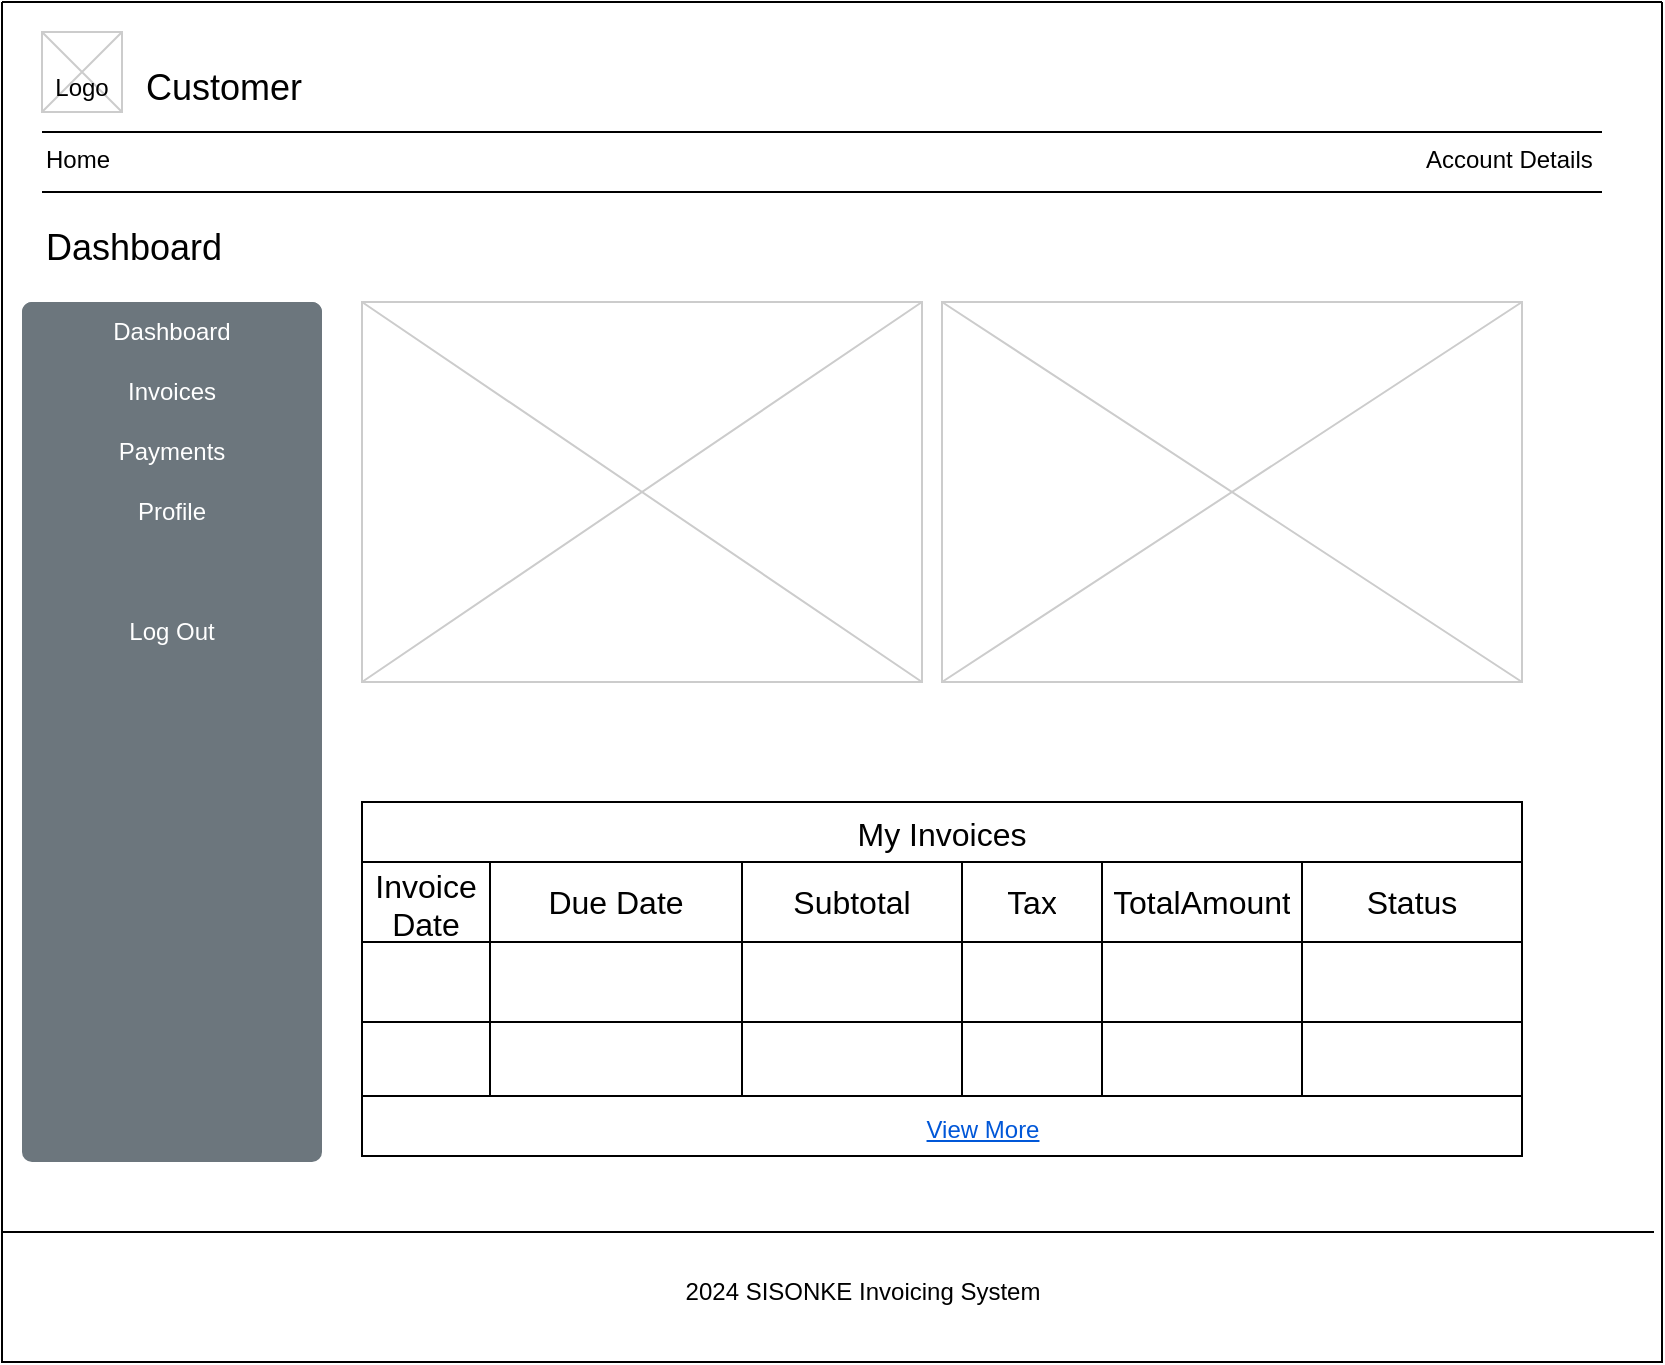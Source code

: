 <mxfile version="24.5.2" type="device">
  <diagram name="Page-1" id="f1b7ffb7-ca1e-a977-7cf5-a751b3c06c05">
    <mxGraphModel dx="1290" dy="557" grid="1" gridSize="10" guides="1" tooltips="1" connect="1" arrows="1" fold="1" page="1" pageScale="1" pageWidth="826" pageHeight="1169" background="none" math="0" shadow="0">
      <root>
        <mxCell id="0" />
        <mxCell id="1" parent="0" />
        <mxCell id="ylPcNcEXOAvtPoZ6D2o4-75" value="" style="swimlane;startSize=0;" parent="1" vertex="1">
          <mxGeometry width="830" height="680" as="geometry" />
        </mxCell>
        <mxCell id="ylPcNcEXOAvtPoZ6D2o4-73" value="" style="line;strokeWidth=1" parent="ylPcNcEXOAvtPoZ6D2o4-75" vertex="1">
          <mxGeometry y="610" width="826" height="10" as="geometry" />
        </mxCell>
        <mxCell id="IT6R43uDP_cXyjZSx9Ry-31" value="" style="html=1;shadow=0;dashed=0;shape=mxgraph.bootstrap.rrect;rSize=5;strokeColor=none;html=1;whiteSpace=wrap;fillColor=#6C767D;fontColor=#ffffff;sketch=0;" vertex="1" parent="ylPcNcEXOAvtPoZ6D2o4-75">
          <mxGeometry x="10" y="150" width="150" height="430" as="geometry" />
        </mxCell>
        <mxCell id="IT6R43uDP_cXyjZSx9Ry-32" value="Dashboard" style="strokeColor=inherit;fillColor=inherit;gradientColor=inherit;fontColor=inherit;html=1;shadow=0;dashed=0;shape=mxgraph.bootstrap.topButton;rSize=5;perimeter=none;whiteSpace=wrap;resizeWidth=1;sketch=0;" vertex="1" parent="IT6R43uDP_cXyjZSx9Ry-31">
          <mxGeometry width="150" height="30" relative="1" as="geometry" />
        </mxCell>
        <mxCell id="IT6R43uDP_cXyjZSx9Ry-33" value="Invoices" style="strokeColor=inherit;fillColor=inherit;gradientColor=inherit;fontColor=inherit;html=1;shadow=0;dashed=0;perimeter=none;whiteSpace=wrap;resizeWidth=1;sketch=0;" vertex="1" parent="IT6R43uDP_cXyjZSx9Ry-31">
          <mxGeometry width="150" height="30" relative="1" as="geometry">
            <mxPoint y="30" as="offset" />
          </mxGeometry>
        </mxCell>
        <mxCell id="IT6R43uDP_cXyjZSx9Ry-34" value="Payments" style="strokeColor=inherit;fillColor=inherit;gradientColor=inherit;fontColor=inherit;html=1;shadow=0;dashed=0;perimeter=none;whiteSpace=wrap;resizeWidth=1;sketch=0;" vertex="1" parent="IT6R43uDP_cXyjZSx9Ry-31">
          <mxGeometry width="150" height="30" relative="1" as="geometry">
            <mxPoint y="60" as="offset" />
          </mxGeometry>
        </mxCell>
        <mxCell id="IT6R43uDP_cXyjZSx9Ry-35" value="Profile" style="strokeColor=inherit;fillColor=inherit;gradientColor=inherit;fontColor=inherit;html=1;shadow=0;dashed=0;perimeter=none;whiteSpace=wrap;resizeWidth=1;sketch=0;" vertex="1" parent="IT6R43uDP_cXyjZSx9Ry-31">
          <mxGeometry width="150" height="30" relative="1" as="geometry">
            <mxPoint y="90" as="offset" />
          </mxGeometry>
        </mxCell>
        <mxCell id="IT6R43uDP_cXyjZSx9Ry-36" value="" style="strokeColor=inherit;fillColor=inherit;gradientColor=inherit;fontColor=inherit;html=1;shadow=0;dashed=0;perimeter=none;whiteSpace=wrap;resizeWidth=1;sketch=0;" vertex="1" parent="IT6R43uDP_cXyjZSx9Ry-31">
          <mxGeometry width="150" height="30" relative="1" as="geometry">
            <mxPoint y="120" as="offset" />
          </mxGeometry>
        </mxCell>
        <mxCell id="IT6R43uDP_cXyjZSx9Ry-37" value="Log Out" style="strokeColor=inherit;fillColor=inherit;gradientColor=inherit;fontColor=inherit;html=1;shadow=0;dashed=0;shape=mxgraph.bootstrap.bottomButton;rSize=5;perimeter=none;whiteSpace=wrap;resizeWidth=1;resizeHeight=0;sketch=0;" vertex="1" parent="IT6R43uDP_cXyjZSx9Ry-31">
          <mxGeometry y="1" width="150" height="30" relative="1" as="geometry">
            <mxPoint y="-280" as="offset" />
          </mxGeometry>
        </mxCell>
        <mxCell id="13" value="" style="verticalLabelPosition=bottom;verticalAlign=top;strokeWidth=1;shape=mxgraph.mockup.graphics.iconGrid;strokeColor=#CCCCCC;gridSize=1,1;" parent="ylPcNcEXOAvtPoZ6D2o4-75" vertex="1">
          <mxGeometry x="180" y="150" width="280" height="190" as="geometry" />
        </mxCell>
        <mxCell id="ylPcNcEXOAvtPoZ6D2o4-65" value="" style="verticalLabelPosition=bottom;verticalAlign=top;strokeWidth=1;shape=mxgraph.mockup.graphics.iconGrid;strokeColor=#CCCCCC;gridSize=1,1;" parent="ylPcNcEXOAvtPoZ6D2o4-75" vertex="1">
          <mxGeometry x="470" y="150" width="290" height="190" as="geometry" />
        </mxCell>
        <mxCell id="ylPcNcEXOAvtPoZ6D2o4-70" value="Dashboard" style="text;spacingTop=-5;fontSize=18;fontStyle=0" parent="ylPcNcEXOAvtPoZ6D2o4-75" vertex="1">
          <mxGeometry x="20" y="110" width="230" height="20" as="geometry" />
        </mxCell>
        <mxCell id="IT6R43uDP_cXyjZSx9Ry-38" value="My Invoices" style="shape=table;startSize=30;container=1;collapsible=0;childLayout=tableLayout;strokeColor=default;fontSize=16;" vertex="1" parent="ylPcNcEXOAvtPoZ6D2o4-75">
          <mxGeometry x="180" y="400" width="580" height="150" as="geometry" />
        </mxCell>
        <mxCell id="IT6R43uDP_cXyjZSx9Ry-39" value="" style="shape=tableRow;horizontal=0;startSize=0;swimlaneHead=0;swimlaneBody=0;strokeColor=inherit;top=0;left=0;bottom=0;right=0;collapsible=0;dropTarget=0;fillColor=none;points=[[0,0.5],[1,0.5]];portConstraint=eastwest;fontSize=16;" vertex="1" parent="IT6R43uDP_cXyjZSx9Ry-38">
          <mxGeometry y="30" width="580" height="40" as="geometry" />
        </mxCell>
        <mxCell id="IT6R43uDP_cXyjZSx9Ry-40" value="Invoice Date" style="shape=partialRectangle;html=1;whiteSpace=wrap;connectable=0;strokeColor=inherit;overflow=hidden;fillColor=none;top=0;left=0;bottom=0;right=0;pointerEvents=1;fontSize=16;" vertex="1" parent="IT6R43uDP_cXyjZSx9Ry-39">
          <mxGeometry width="64" height="40" as="geometry">
            <mxRectangle width="64" height="40" as="alternateBounds" />
          </mxGeometry>
        </mxCell>
        <mxCell id="IT6R43uDP_cXyjZSx9Ry-41" value="Due Date" style="shape=partialRectangle;html=1;whiteSpace=wrap;connectable=0;strokeColor=inherit;overflow=hidden;fillColor=none;top=0;left=0;bottom=0;right=0;pointerEvents=1;fontSize=16;" vertex="1" parent="IT6R43uDP_cXyjZSx9Ry-39">
          <mxGeometry x="64" width="126" height="40" as="geometry">
            <mxRectangle width="126" height="40" as="alternateBounds" />
          </mxGeometry>
        </mxCell>
        <mxCell id="IT6R43uDP_cXyjZSx9Ry-42" value="Subtotal" style="shape=partialRectangle;html=1;whiteSpace=wrap;connectable=0;strokeColor=inherit;overflow=hidden;fillColor=none;top=0;left=0;bottom=0;right=0;pointerEvents=1;fontSize=16;" vertex="1" parent="IT6R43uDP_cXyjZSx9Ry-39">
          <mxGeometry x="190" width="110" height="40" as="geometry">
            <mxRectangle width="110" height="40" as="alternateBounds" />
          </mxGeometry>
        </mxCell>
        <mxCell id="IT6R43uDP_cXyjZSx9Ry-51" value="Tax" style="shape=partialRectangle;html=1;whiteSpace=wrap;connectable=0;strokeColor=inherit;overflow=hidden;fillColor=none;top=0;left=0;bottom=0;right=0;pointerEvents=1;fontSize=16;" vertex="1" parent="IT6R43uDP_cXyjZSx9Ry-39">
          <mxGeometry x="300" width="70" height="40" as="geometry">
            <mxRectangle width="70" height="40" as="alternateBounds" />
          </mxGeometry>
        </mxCell>
        <mxCell id="IT6R43uDP_cXyjZSx9Ry-54" value="TotalAmount" style="shape=partialRectangle;html=1;whiteSpace=wrap;connectable=0;strokeColor=inherit;overflow=hidden;fillColor=none;top=0;left=0;bottom=0;right=0;pointerEvents=1;fontSize=16;" vertex="1" parent="IT6R43uDP_cXyjZSx9Ry-39">
          <mxGeometry x="370" width="100" height="40" as="geometry">
            <mxRectangle width="100" height="40" as="alternateBounds" />
          </mxGeometry>
        </mxCell>
        <mxCell id="IT6R43uDP_cXyjZSx9Ry-57" value="Status" style="shape=partialRectangle;html=1;whiteSpace=wrap;connectable=0;strokeColor=inherit;overflow=hidden;fillColor=none;top=0;left=0;bottom=0;right=0;pointerEvents=1;fontSize=16;" vertex="1" parent="IT6R43uDP_cXyjZSx9Ry-39">
          <mxGeometry x="470" width="110" height="40" as="geometry">
            <mxRectangle width="110" height="40" as="alternateBounds" />
          </mxGeometry>
        </mxCell>
        <mxCell id="IT6R43uDP_cXyjZSx9Ry-43" value="" style="shape=tableRow;horizontal=0;startSize=0;swimlaneHead=0;swimlaneBody=0;strokeColor=inherit;top=0;left=0;bottom=0;right=0;collapsible=0;dropTarget=0;fillColor=none;points=[[0,0.5],[1,0.5]];portConstraint=eastwest;fontSize=16;" vertex="1" parent="IT6R43uDP_cXyjZSx9Ry-38">
          <mxGeometry y="70" width="580" height="40" as="geometry" />
        </mxCell>
        <mxCell id="IT6R43uDP_cXyjZSx9Ry-44" value="" style="shape=partialRectangle;html=1;whiteSpace=wrap;connectable=0;strokeColor=inherit;overflow=hidden;fillColor=none;top=0;left=0;bottom=0;right=0;pointerEvents=1;fontSize=16;" vertex="1" parent="IT6R43uDP_cXyjZSx9Ry-43">
          <mxGeometry width="64" height="40" as="geometry">
            <mxRectangle width="64" height="40" as="alternateBounds" />
          </mxGeometry>
        </mxCell>
        <mxCell id="IT6R43uDP_cXyjZSx9Ry-45" value="" style="shape=partialRectangle;html=1;whiteSpace=wrap;connectable=0;strokeColor=inherit;overflow=hidden;fillColor=none;top=0;left=0;bottom=0;right=0;pointerEvents=1;fontSize=16;" vertex="1" parent="IT6R43uDP_cXyjZSx9Ry-43">
          <mxGeometry x="64" width="126" height="40" as="geometry">
            <mxRectangle width="126" height="40" as="alternateBounds" />
          </mxGeometry>
        </mxCell>
        <mxCell id="IT6R43uDP_cXyjZSx9Ry-46" value="" style="shape=partialRectangle;html=1;whiteSpace=wrap;connectable=0;strokeColor=inherit;overflow=hidden;fillColor=none;top=0;left=0;bottom=0;right=0;pointerEvents=1;fontSize=16;" vertex="1" parent="IT6R43uDP_cXyjZSx9Ry-43">
          <mxGeometry x="190" width="110" height="40" as="geometry">
            <mxRectangle width="110" height="40" as="alternateBounds" />
          </mxGeometry>
        </mxCell>
        <mxCell id="IT6R43uDP_cXyjZSx9Ry-52" style="shape=partialRectangle;html=1;whiteSpace=wrap;connectable=0;strokeColor=inherit;overflow=hidden;fillColor=none;top=0;left=0;bottom=0;right=0;pointerEvents=1;fontSize=16;" vertex="1" parent="IT6R43uDP_cXyjZSx9Ry-43">
          <mxGeometry x="300" width="70" height="40" as="geometry">
            <mxRectangle width="70" height="40" as="alternateBounds" />
          </mxGeometry>
        </mxCell>
        <mxCell id="IT6R43uDP_cXyjZSx9Ry-55" style="shape=partialRectangle;html=1;whiteSpace=wrap;connectable=0;strokeColor=inherit;overflow=hidden;fillColor=none;top=0;left=0;bottom=0;right=0;pointerEvents=1;fontSize=16;" vertex="1" parent="IT6R43uDP_cXyjZSx9Ry-43">
          <mxGeometry x="370" width="100" height="40" as="geometry">
            <mxRectangle width="100" height="40" as="alternateBounds" />
          </mxGeometry>
        </mxCell>
        <mxCell id="IT6R43uDP_cXyjZSx9Ry-58" style="shape=partialRectangle;html=1;whiteSpace=wrap;connectable=0;strokeColor=inherit;overflow=hidden;fillColor=none;top=0;left=0;bottom=0;right=0;pointerEvents=1;fontSize=16;" vertex="1" parent="IT6R43uDP_cXyjZSx9Ry-43">
          <mxGeometry x="470" width="110" height="40" as="geometry">
            <mxRectangle width="110" height="40" as="alternateBounds" />
          </mxGeometry>
        </mxCell>
        <mxCell id="IT6R43uDP_cXyjZSx9Ry-47" value="" style="shape=tableRow;horizontal=0;startSize=0;swimlaneHead=0;swimlaneBody=0;strokeColor=inherit;top=0;left=0;bottom=0;right=0;collapsible=0;dropTarget=0;fillColor=none;points=[[0,0.5],[1,0.5]];portConstraint=eastwest;fontSize=16;" vertex="1" parent="IT6R43uDP_cXyjZSx9Ry-38">
          <mxGeometry y="110" width="580" height="40" as="geometry" />
        </mxCell>
        <mxCell id="IT6R43uDP_cXyjZSx9Ry-48" value="" style="shape=partialRectangle;html=1;whiteSpace=wrap;connectable=0;strokeColor=inherit;overflow=hidden;fillColor=none;top=0;left=0;bottom=0;right=0;pointerEvents=1;fontSize=16;" vertex="1" parent="IT6R43uDP_cXyjZSx9Ry-47">
          <mxGeometry width="64" height="40" as="geometry">
            <mxRectangle width="64" height="40" as="alternateBounds" />
          </mxGeometry>
        </mxCell>
        <mxCell id="IT6R43uDP_cXyjZSx9Ry-49" value="" style="shape=partialRectangle;html=1;whiteSpace=wrap;connectable=0;strokeColor=inherit;overflow=hidden;fillColor=none;top=0;left=0;bottom=0;right=0;pointerEvents=1;fontSize=16;" vertex="1" parent="IT6R43uDP_cXyjZSx9Ry-47">
          <mxGeometry x="64" width="126" height="40" as="geometry">
            <mxRectangle width="126" height="40" as="alternateBounds" />
          </mxGeometry>
        </mxCell>
        <mxCell id="IT6R43uDP_cXyjZSx9Ry-50" value="" style="shape=partialRectangle;html=1;whiteSpace=wrap;connectable=0;strokeColor=inherit;overflow=hidden;fillColor=none;top=0;left=0;bottom=0;right=0;pointerEvents=1;fontSize=16;" vertex="1" parent="IT6R43uDP_cXyjZSx9Ry-47">
          <mxGeometry x="190" width="110" height="40" as="geometry">
            <mxRectangle width="110" height="40" as="alternateBounds" />
          </mxGeometry>
        </mxCell>
        <mxCell id="IT6R43uDP_cXyjZSx9Ry-53" style="shape=partialRectangle;html=1;whiteSpace=wrap;connectable=0;strokeColor=inherit;overflow=hidden;fillColor=none;top=0;left=0;bottom=0;right=0;pointerEvents=1;fontSize=16;" vertex="1" parent="IT6R43uDP_cXyjZSx9Ry-47">
          <mxGeometry x="300" width="70" height="40" as="geometry">
            <mxRectangle width="70" height="40" as="alternateBounds" />
          </mxGeometry>
        </mxCell>
        <mxCell id="IT6R43uDP_cXyjZSx9Ry-56" style="shape=partialRectangle;html=1;whiteSpace=wrap;connectable=0;strokeColor=inherit;overflow=hidden;fillColor=none;top=0;left=0;bottom=0;right=0;pointerEvents=1;fontSize=16;" vertex="1" parent="IT6R43uDP_cXyjZSx9Ry-47">
          <mxGeometry x="370" width="100" height="40" as="geometry">
            <mxRectangle width="100" height="40" as="alternateBounds" />
          </mxGeometry>
        </mxCell>
        <mxCell id="IT6R43uDP_cXyjZSx9Ry-59" style="shape=partialRectangle;html=1;whiteSpace=wrap;connectable=0;strokeColor=inherit;overflow=hidden;fillColor=none;top=0;left=0;bottom=0;right=0;pointerEvents=1;fontSize=16;" vertex="1" parent="IT6R43uDP_cXyjZSx9Ry-47">
          <mxGeometry x="470" width="110" height="40" as="geometry">
            <mxRectangle width="110" height="40" as="alternateBounds" />
          </mxGeometry>
        </mxCell>
        <mxCell id="IT6R43uDP_cXyjZSx9Ry-60" value="2024 SISONKE Invoicing System" style="text;html=1;align=center;verticalAlign=middle;resizable=0;points=[];autosize=1;strokeColor=none;fillColor=none;" vertex="1" parent="ylPcNcEXOAvtPoZ6D2o4-75">
          <mxGeometry x="330" y="630" width="200" height="30" as="geometry" />
        </mxCell>
        <mxCell id="IT6R43uDP_cXyjZSx9Ry-79" value="" style="rounded=0;whiteSpace=wrap;html=1;" vertex="1" parent="ylPcNcEXOAvtPoZ6D2o4-75">
          <mxGeometry x="180" y="547" width="580" height="30" as="geometry" />
        </mxCell>
        <mxCell id="IT6R43uDP_cXyjZSx9Ry-80" value="View More" style="fillColor=none;strokeColor=none;html=1;fontColor=#0057D8;align=center;verticalAlign=middle;fontStyle=4;fontSize=12" vertex="1" parent="ylPcNcEXOAvtPoZ6D2o4-75">
          <mxGeometry x="447" y="547" width="86" height="33" as="geometry" />
        </mxCell>
        <mxCell id="2" value="Customer" style="text;spacingTop=-5;fontSize=18;fontStyle=0" parent="1" vertex="1">
          <mxGeometry x="70" y="30" width="230" height="20" as="geometry" />
        </mxCell>
        <mxCell id="3" value="" style="line;strokeWidth=1" parent="1" vertex="1">
          <mxGeometry x="20" y="60" width="780" height="10" as="geometry" />
        </mxCell>
        <mxCell id="4" value="" style="line;strokeWidth=1" parent="1" vertex="1">
          <mxGeometry x="20" y="90" width="780" height="10" as="geometry" />
        </mxCell>
        <mxCell id="5" value="Home" style="text;spacingTop=-5;" parent="1" vertex="1">
          <mxGeometry x="20" y="70.0" width="30" height="20" as="geometry" />
        </mxCell>
        <mxCell id="11" value="Account Details" style="text;spacingTop=-5;" parent="1" vertex="1">
          <mxGeometry x="710" y="70.0" width="30" height="20" as="geometry" />
        </mxCell>
        <mxCell id="20" value="" style="verticalLabelPosition=bottom;verticalAlign=top;strokeWidth=1;shape=mxgraph.mockup.graphics.iconGrid;strokeColor=#CCCCCC;gridSize=1,1;" parent="1" vertex="1">
          <mxGeometry x="20" y="15" width="40" height="40" as="geometry" />
        </mxCell>
        <mxCell id="21" value="&#xa;Logo" style="text;spacingTop=-5;align=center" parent="1" vertex="1">
          <mxGeometry x="20" y="20" width="40" height="40" as="geometry" />
        </mxCell>
      </root>
    </mxGraphModel>
  </diagram>
</mxfile>

